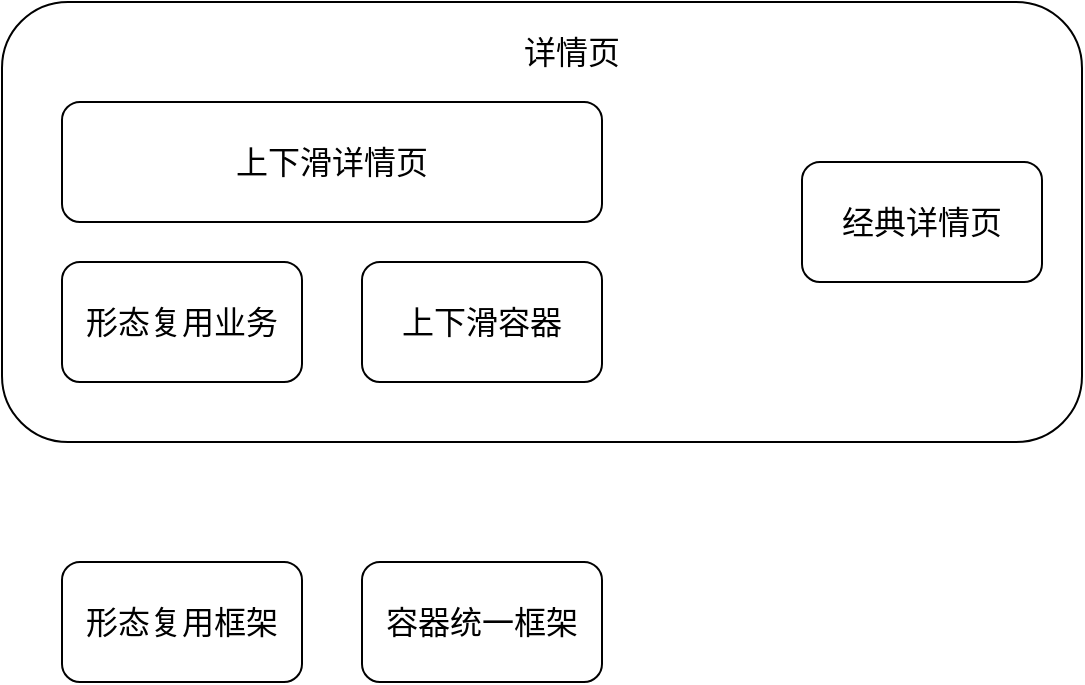<mxfile version="15.8.7" type="github">
  <diagram id="bidqViDuy0kArtp9ck6T" name="Page-1">
    <mxGraphModel dx="1355" dy="923" grid="1" gridSize="10" guides="1" tooltips="1" connect="1" arrows="1" fold="1" page="1" pageScale="1" pageWidth="827" pageHeight="1169" math="0" shadow="0">
      <root>
        <mxCell id="0" />
        <mxCell id="1" parent="0" />
        <mxCell id="a6eZDzm0ZfsKsIiyP4fu-1" value="" style="rounded=1;whiteSpace=wrap;html=1;fontSize=16;" vertex="1" parent="1">
          <mxGeometry x="40" y="120" width="540" height="220" as="geometry" />
        </mxCell>
        <mxCell id="a6eZDzm0ZfsKsIiyP4fu-3" value="经典详情页" style="rounded=1;whiteSpace=wrap;html=1;fontSize=16;" vertex="1" parent="1">
          <mxGeometry x="440" y="200" width="120" height="60" as="geometry" />
        </mxCell>
        <mxCell id="a6eZDzm0ZfsKsIiyP4fu-4" value="上下滑容器" style="rounded=1;whiteSpace=wrap;html=1;fontSize=16;" vertex="1" parent="1">
          <mxGeometry x="220" y="250" width="120" height="60" as="geometry" />
        </mxCell>
        <mxCell id="a6eZDzm0ZfsKsIiyP4fu-5" value="形态复用业务" style="rounded=1;whiteSpace=wrap;html=1;fontSize=16;" vertex="1" parent="1">
          <mxGeometry x="70" y="250" width="120" height="60" as="geometry" />
        </mxCell>
        <mxCell id="a6eZDzm0ZfsKsIiyP4fu-6" value="形态复用框架" style="rounded=1;whiteSpace=wrap;html=1;fontSize=16;" vertex="1" parent="1">
          <mxGeometry x="70" y="400" width="120" height="60" as="geometry" />
        </mxCell>
        <mxCell id="a6eZDzm0ZfsKsIiyP4fu-9" value="上下滑详情页" style="rounded=1;whiteSpace=wrap;html=1;fontSize=16;" vertex="1" parent="1">
          <mxGeometry x="70" y="170" width="270" height="60" as="geometry" />
        </mxCell>
        <mxCell id="a6eZDzm0ZfsKsIiyP4fu-11" value="详情页" style="text;html=1;strokeColor=none;fillColor=none;align=center;verticalAlign=middle;whiteSpace=wrap;rounded=0;fontSize=16;" vertex="1" parent="1">
          <mxGeometry x="260" y="130" width="130" height="30" as="geometry" />
        </mxCell>
        <mxCell id="a6eZDzm0ZfsKsIiyP4fu-12" value="容器统一框架" style="rounded=1;whiteSpace=wrap;html=1;fontSize=16;" vertex="1" parent="1">
          <mxGeometry x="220" y="400" width="120" height="60" as="geometry" />
        </mxCell>
      </root>
    </mxGraphModel>
  </diagram>
</mxfile>
